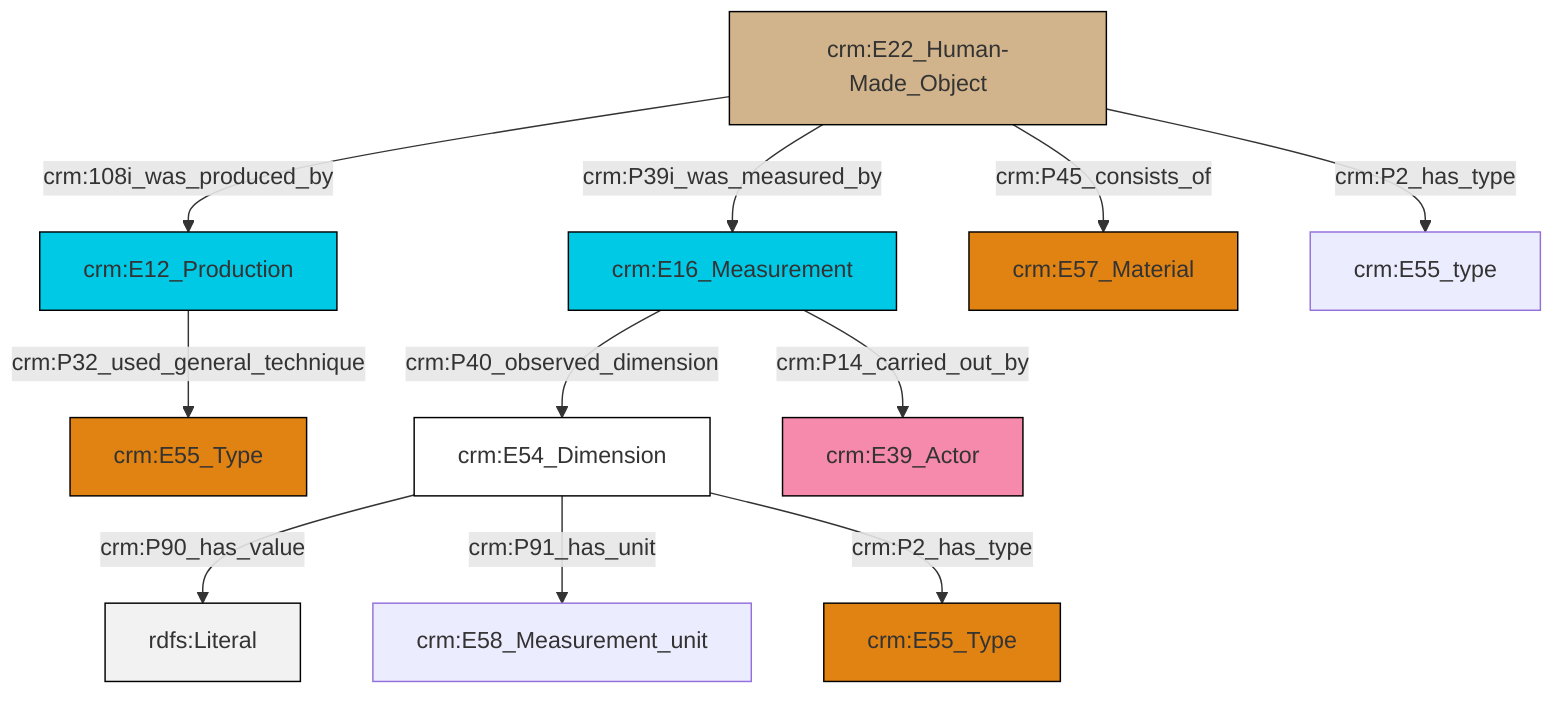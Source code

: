 graph TD
classDef Literal fill:#f2f2f2,stroke:#000000;
classDef CRM_Entity fill:#FFFFFF,stroke:#000000;
classDef Temporal_Entity fill:#00C9E6, stroke:#000000;
classDef Type fill:#E18312, stroke:#000000;
classDef Time-Span fill:#2C9C91, stroke:#000000;
classDef Appellation fill:#FFEB7F, stroke:#000000;
classDef Place fill:#008836, stroke:#000000;
classDef Persistent_Item fill:#B266B2, stroke:#000000;
classDef Conceptual_Object fill:#FFD700, stroke:#000000;
classDef Physical_Thing fill:#D2B48C, stroke:#000000;
classDef Actor fill:#f58aad, stroke:#000000;
classDef PC_Classes fill:#4ce600, stroke:#000000;
classDef Multi fill:#cccccc,stroke:#000000;

6["crm:E22_Human-Made_Object"]:::Physical_Thing -->|crm:108i_was_produced_by| 7["crm:E12_Production"]:::Temporal_Entity
8["crm:E16_Measurement"]:::Temporal_Entity -->|crm:P40_observed_dimension| 2["crm:E54_Dimension"]:::CRM_Entity
2["crm:E54_Dimension"]:::CRM_Entity -->|crm:P90_has_value| 9[rdfs:Literal]:::Literal
7["crm:E12_Production"]:::Temporal_Entity -->|crm:P32_used_general_technique| 0["crm:E55_Type"]:::Type
8["crm:E16_Measurement"]:::Temporal_Entity -->|crm:P14_carried_out_by| 14["crm:E39_Actor"]:::Actor
2["crm:E54_Dimension"]:::CRM_Entity -->|crm:P91_has_unit| 10["crm:E58_Measurement_unit"]:::Default
6["crm:E22_Human-Made_Object"]:::Physical_Thing -->|crm:P39i_was_measured_by| 8["crm:E16_Measurement"]:::Temporal_Entity
6["crm:E22_Human-Made_Object"]:::Physical_Thing -->|crm:P45_consists_of| 12["crm:E57_Material"]:::Type
6["crm:E22_Human-Made_Object"]:::Physical_Thing -->|crm:P2_has_type| 18["crm:E55_type"]:::Default
2["crm:E54_Dimension"]:::CRM_Entity -->|crm:P2_has_type| 4["crm:E55_Type"]:::Type